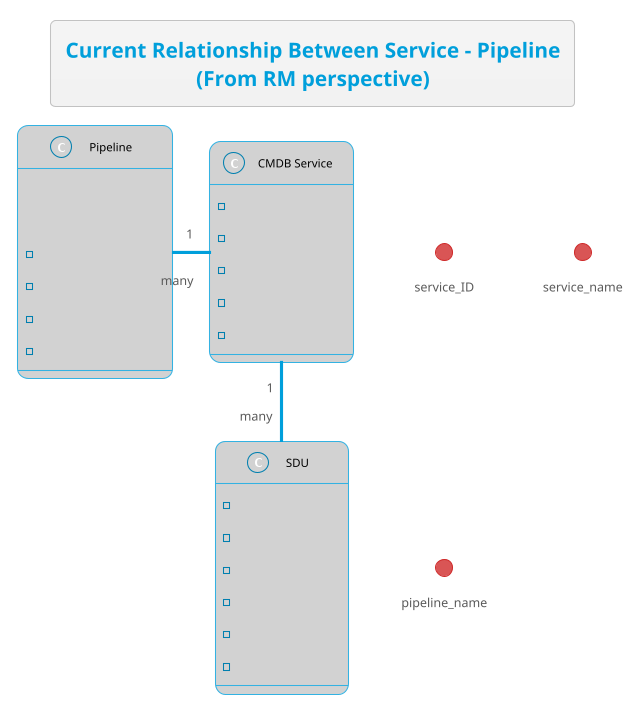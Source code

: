 @startuml
!theme bluegray
skinparam FooterFontColor black
skinparam DatabaseFontColor #007faf
skinparam ClassFontColor black
skinparam ClassBackgroundColor #d2d2d2


title Current Relationship Between Service - Pipeline\n(From RM perspective)
circle service_ID
circle service_name
circle pipeline_name

class "Pipeline" {
    AKA: Jenkins pipeline

    - pipeline_name:str
    - git_address:str
    - env:str
    - params:obj
}

class "CMDB Service" as CMDBService {
    - service_id:int
    - service_name:str
    - git_project:str
    - service_owners:list
    - params:obj
}

class SDU {
    - sdu_id:int
    - version:str
    - service_id:int
    - service_name:str
    - env:str
    - cid:str
}

SDU "many" -up- "1" CMDBService
Pipeline "1" -right- "many" CMDBService

@enduml
